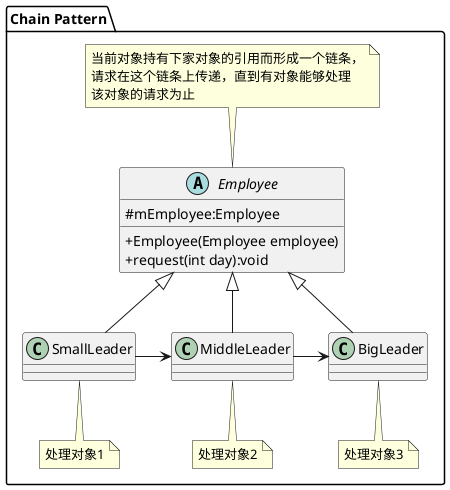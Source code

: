 @startuml
skinparam classAttributeIconSize 0
package "Chain Pattern"{
    abstract class Employee {
        #mEmployee:Employee
        +Employee(Employee employee)
        +request(int day):void
    }
    note top:当前对象持有下家对象的引用而形成一个链条，\n请求在这个链条上传递，直到有对象能够处理\n该对象的请求为止
    class SmallLeader
    note bottom:处理对象1
    class SmallLeader extends Employee

    class MiddleLeader
    note bottom:处理对象2
    class MiddleLeader extends Employee

    class BigLeader
    note bottom:处理对象3
    class BigLeader extends Employee

    SmallLeader->MiddleLeader
    MiddleLeader->BigLeader
}
@enduml